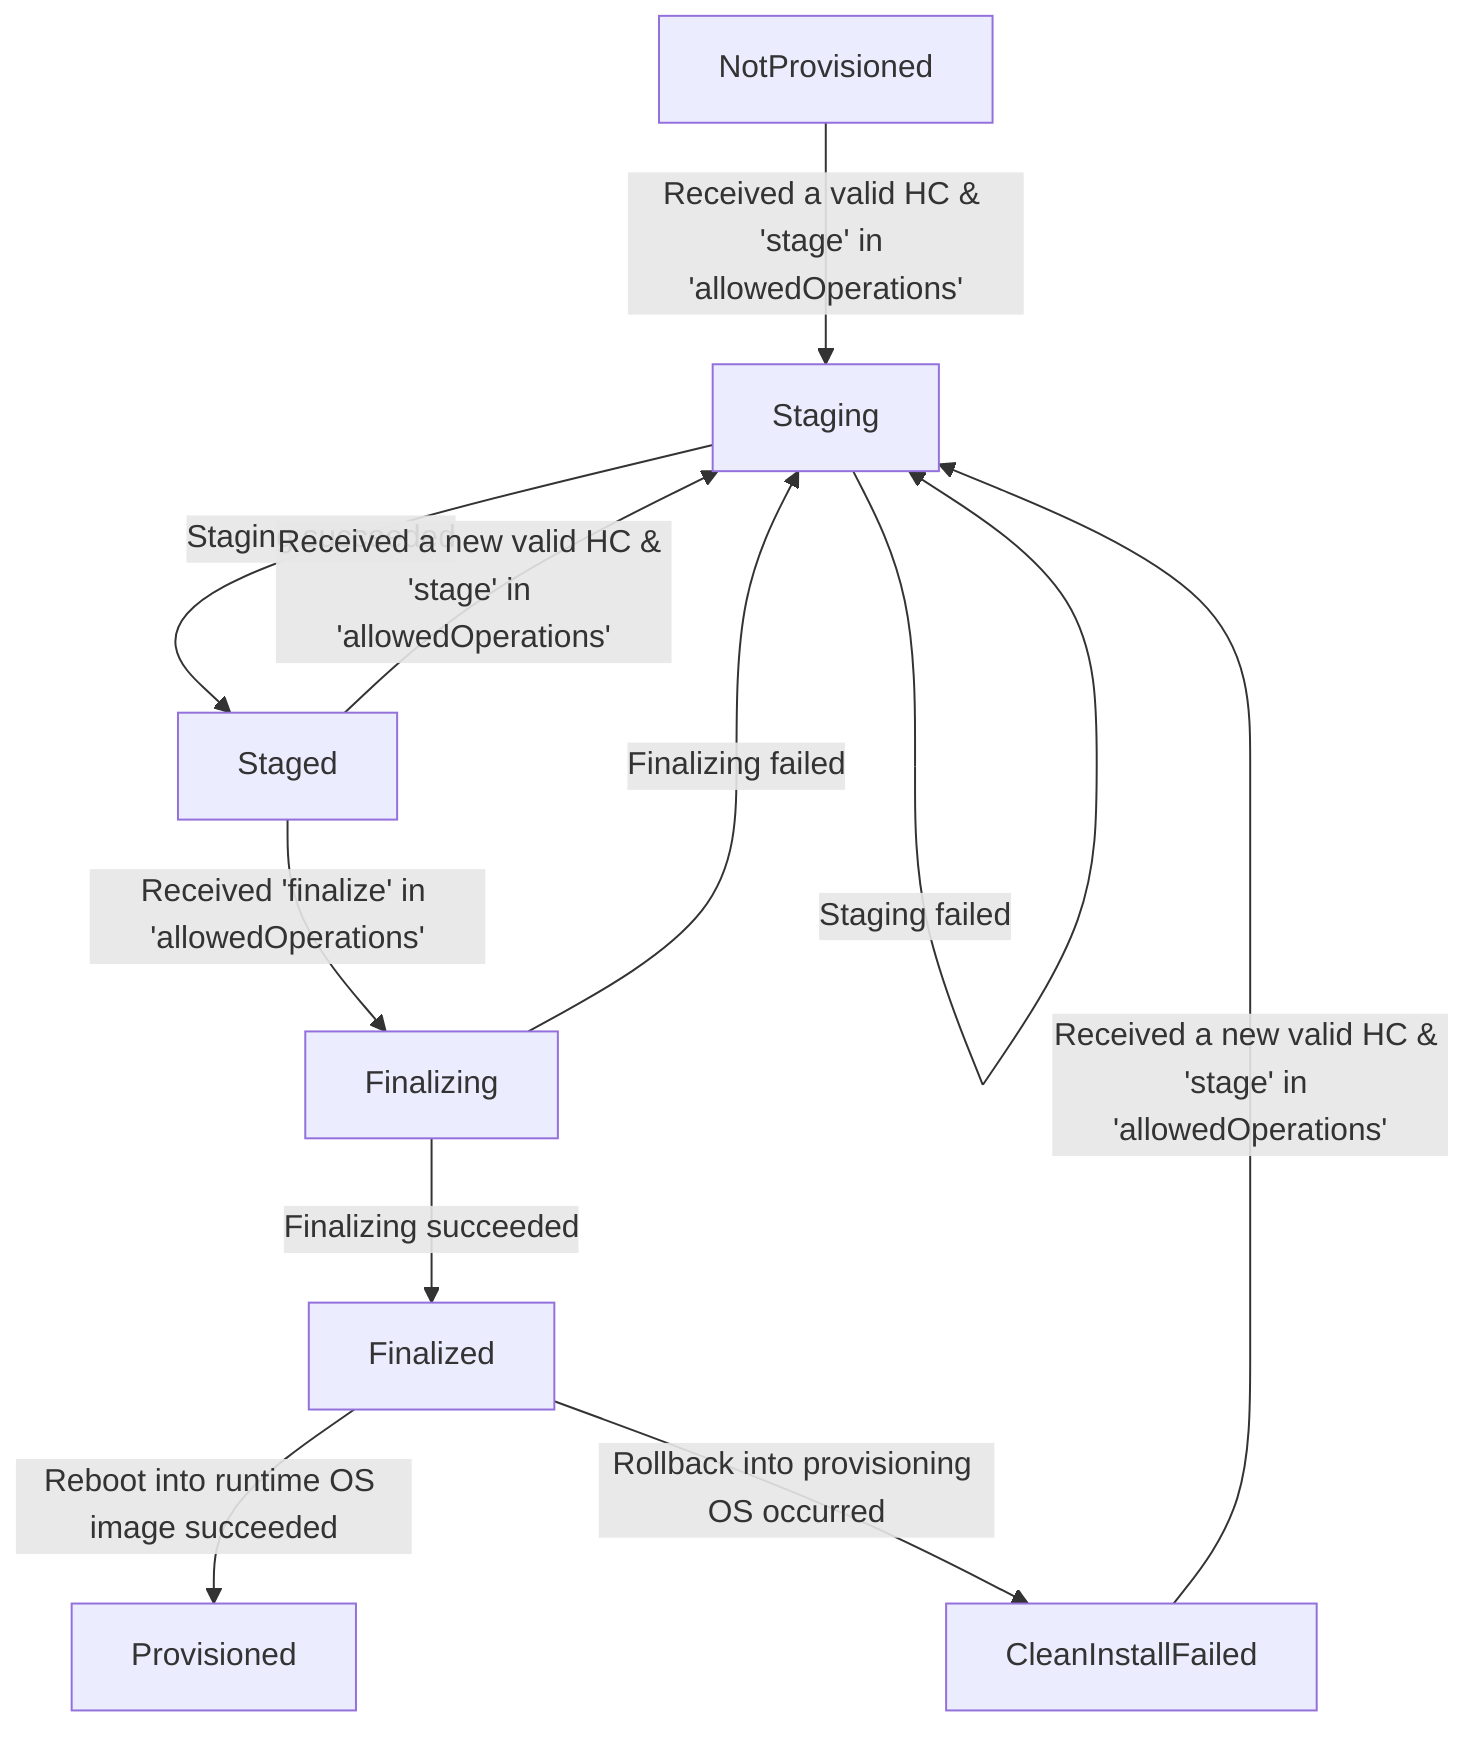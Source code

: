 graph TD
A[NotProvisioned] --> |Received a valid HC & 'stage' in 'allowedOperations'|B[Staging]
B --> |Staging succeeded|C[Staged]
B --> |Staging failed|B
C --> |Received 'finalize' in 'allowedOperations'|E[Finalizing]
C --> |Received a new valid HC & 'stage' in 'allowedOperations'|B
E --> |Finalizing failed|B
E --> |Finalizing succeeded|F[Finalized]
F --> |Reboot into runtime OS image succeeded|G[Provisioned]
F --> |Rollback into provisioning OS occurred|D[CleanInstallFailed]
D --> |Received a new valid HC & 'stage' in 'allowedOperations'|B